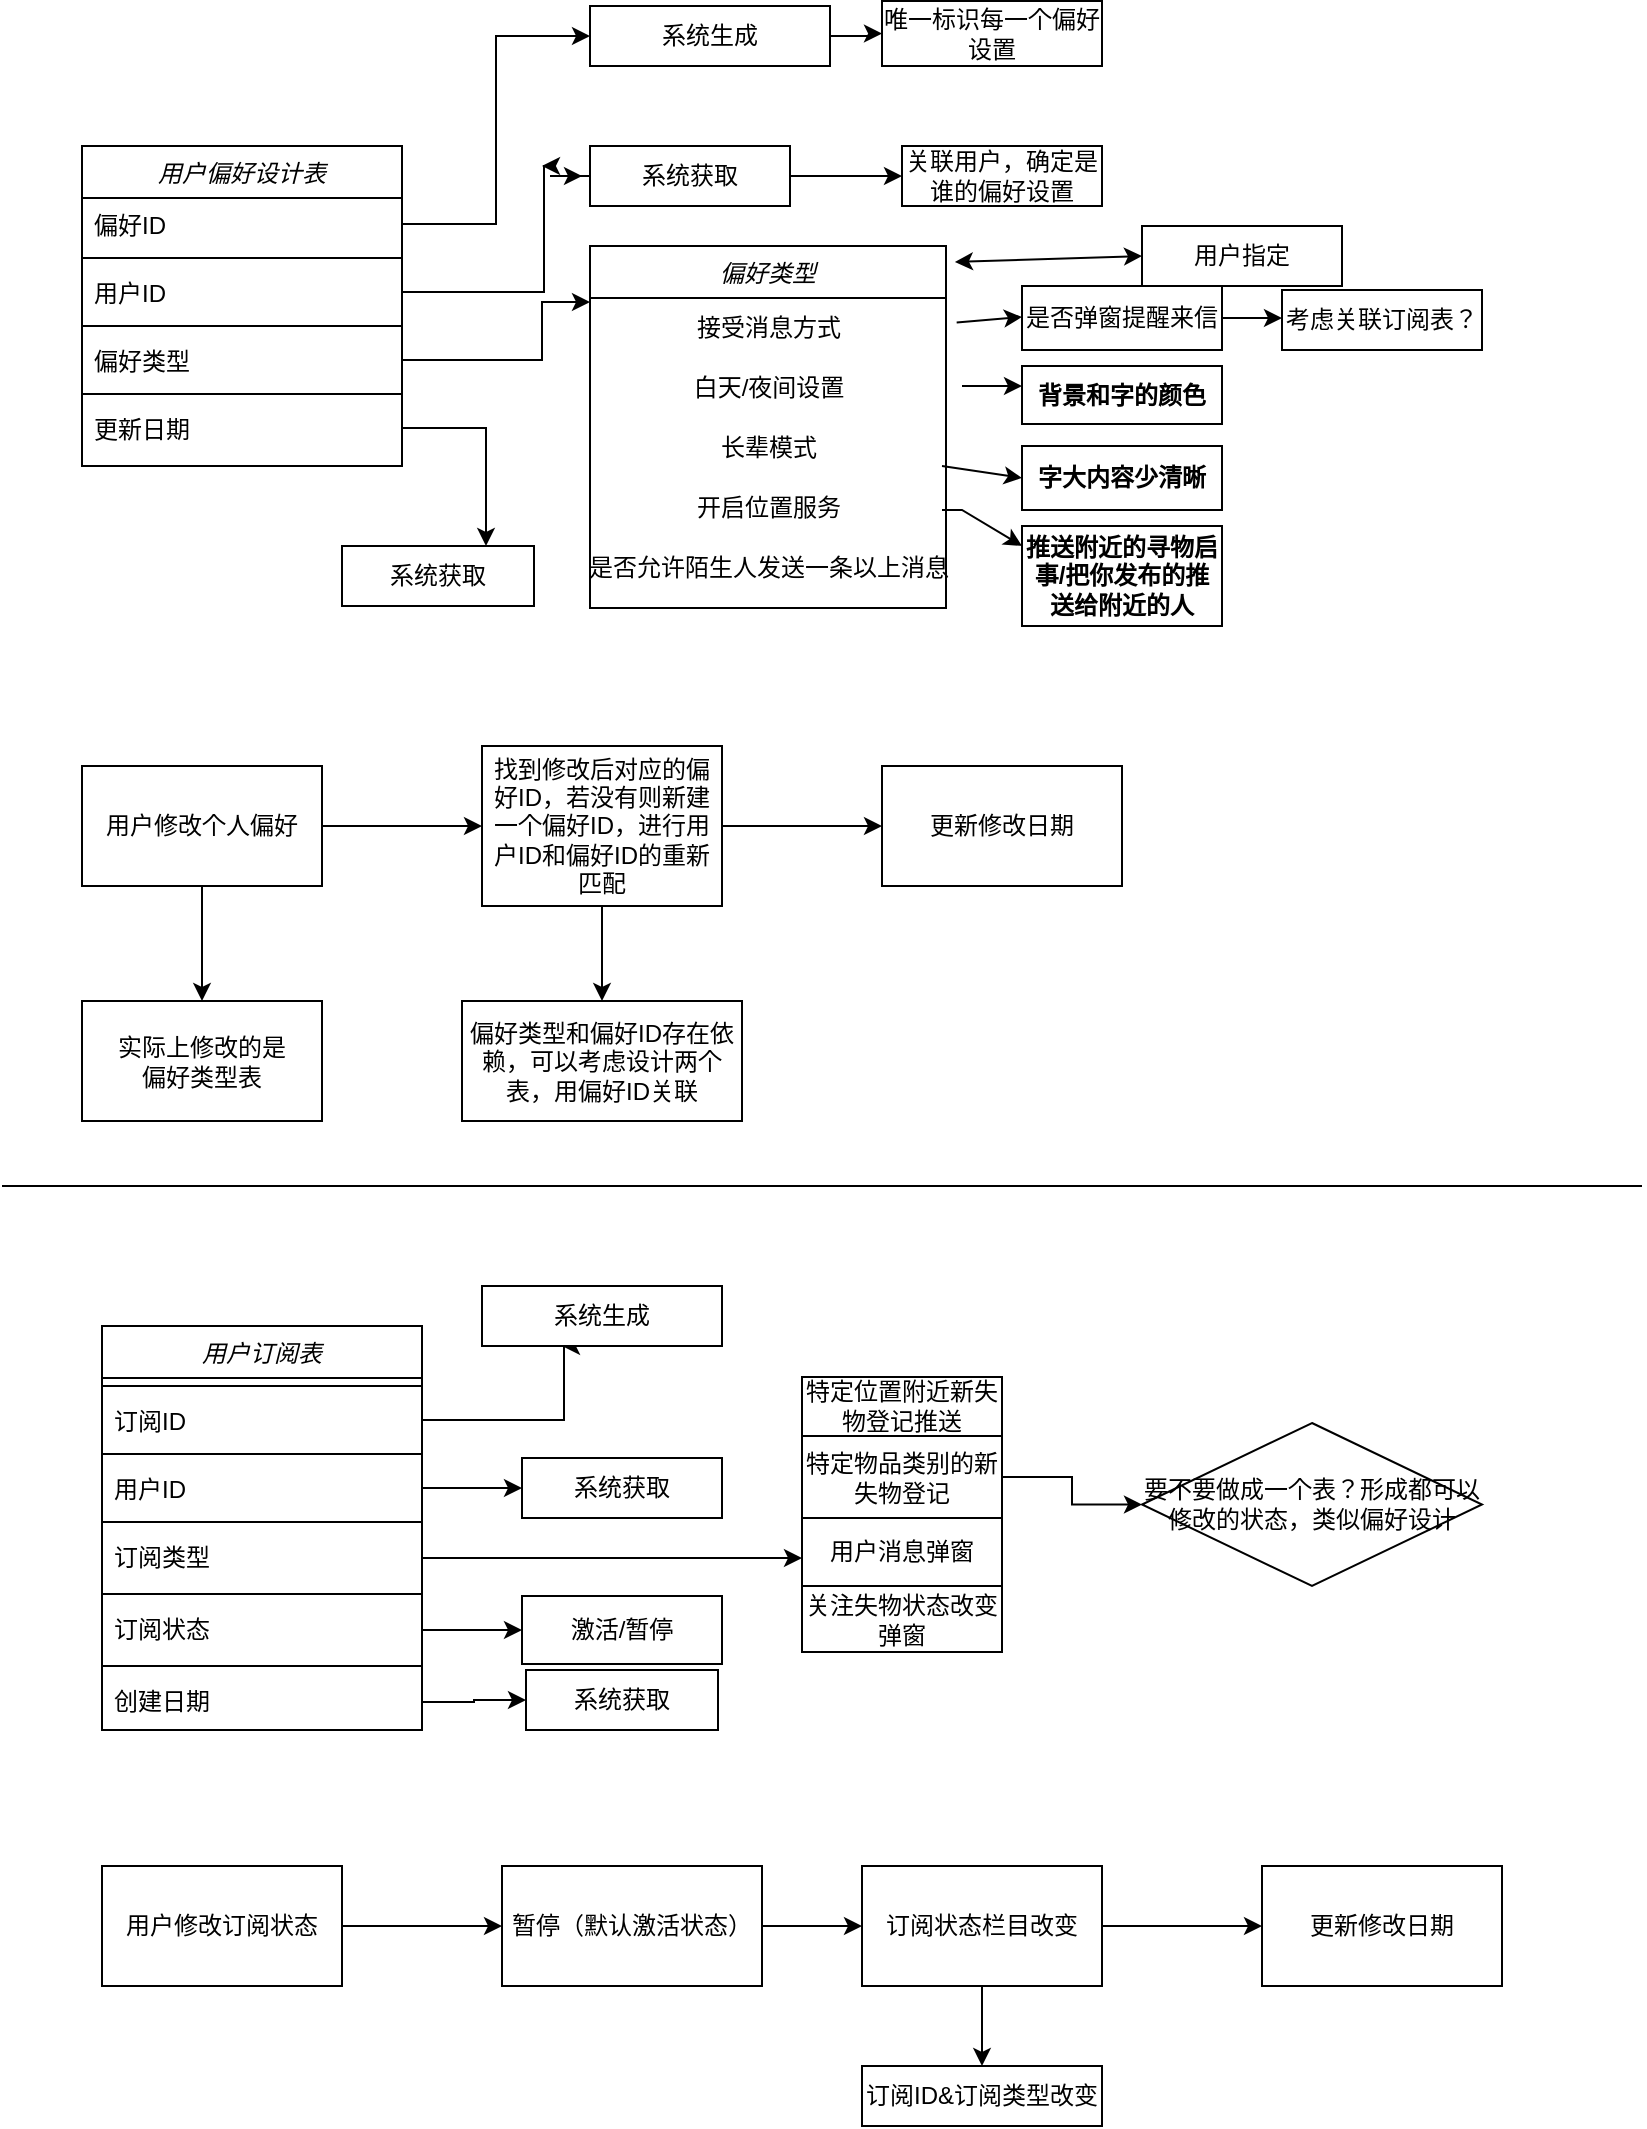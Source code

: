 <mxfile version="24.2.5" type="device">
  <diagram id="C5RBs43oDa-KdzZeNtuy" name="Page-1">
    <mxGraphModel dx="1218" dy="598" grid="1" gridSize="10" guides="1" tooltips="1" connect="1" arrows="1" fold="1" page="1" pageScale="1" pageWidth="827" pageHeight="1169" math="0" shadow="0">
      <root>
        <mxCell id="WIyWlLk6GJQsqaUBKTNV-0" />
        <mxCell id="WIyWlLk6GJQsqaUBKTNV-1" parent="WIyWlLk6GJQsqaUBKTNV-0" />
        <mxCell id="zkfFHV4jXpPFQw0GAbJ--0" value="用户偏好设计表" style="swimlane;fontStyle=2;align=center;verticalAlign=top;childLayout=stackLayout;horizontal=1;startSize=26;horizontalStack=0;resizeParent=1;resizeLast=0;collapsible=1;marginBottom=0;rounded=0;shadow=0;strokeWidth=1;" parent="WIyWlLk6GJQsqaUBKTNV-1" vertex="1">
          <mxGeometry x="40" y="100" width="160" height="160" as="geometry">
            <mxRectangle x="230" y="140" width="160" height="26" as="alternateBounds" />
          </mxGeometry>
        </mxCell>
        <mxCell id="zkfFHV4jXpPFQw0GAbJ--1" value="偏好ID" style="text;align=left;verticalAlign=top;spacingLeft=4;spacingRight=4;overflow=hidden;rotatable=0;points=[[0,0.5],[1,0.5]];portConstraint=eastwest;" parent="zkfFHV4jXpPFQw0GAbJ--0" vertex="1">
          <mxGeometry y="26" width="160" height="26" as="geometry" />
        </mxCell>
        <mxCell id="lxDFtsKEHM6TcFRxOLqS-1" value="" style="line;html=1;strokeWidth=1;align=left;verticalAlign=middle;spacingTop=-1;spacingLeft=3;spacingRight=3;rotatable=0;labelPosition=right;points=[];portConstraint=eastwest;" parent="zkfFHV4jXpPFQw0GAbJ--0" vertex="1">
          <mxGeometry y="52" width="160" height="8" as="geometry" />
        </mxCell>
        <mxCell id="TlW57LDNoZl5apRKl7xq-7" style="edgeStyle=orthogonalEdgeStyle;rounded=0;orthogonalLoop=1;jettySize=auto;html=1;exitX=1;exitY=0.5;exitDx=0;exitDy=0;" parent="zkfFHV4jXpPFQw0GAbJ--0" source="zkfFHV4jXpPFQw0GAbJ--2" edge="1">
          <mxGeometry relative="1" as="geometry">
            <mxPoint x="230" y="10" as="targetPoint" />
            <Array as="points">
              <mxPoint x="231" y="73" />
            </Array>
          </mxGeometry>
        </mxCell>
        <mxCell id="zkfFHV4jXpPFQw0GAbJ--2" value="用户ID" style="text;align=left;verticalAlign=top;spacingLeft=4;spacingRight=4;overflow=hidden;rotatable=0;points=[[0,0.5],[1,0.5]];portConstraint=eastwest;rounded=0;shadow=0;html=0;" parent="zkfFHV4jXpPFQw0GAbJ--0" vertex="1">
          <mxGeometry y="60" width="160" height="26" as="geometry" />
        </mxCell>
        <mxCell id="lxDFtsKEHM6TcFRxOLqS-0" value="" style="line;html=1;strokeWidth=1;align=left;verticalAlign=middle;spacingTop=-1;spacingLeft=3;spacingRight=3;rotatable=0;labelPosition=right;points=[];portConstraint=eastwest;" parent="zkfFHV4jXpPFQw0GAbJ--0" vertex="1">
          <mxGeometry y="86" width="160" height="8" as="geometry" />
        </mxCell>
        <mxCell id="zkfFHV4jXpPFQw0GAbJ--3" value="偏好类型" style="text;align=left;verticalAlign=top;spacingLeft=4;spacingRight=4;overflow=hidden;rotatable=0;points=[[0,0.5],[1,0.5]];portConstraint=eastwest;rounded=0;shadow=0;html=0;" parent="zkfFHV4jXpPFQw0GAbJ--0" vertex="1">
          <mxGeometry y="94" width="160" height="26" as="geometry" />
        </mxCell>
        <mxCell id="zkfFHV4jXpPFQw0GAbJ--4" value="" style="line;html=1;strokeWidth=1;align=left;verticalAlign=middle;spacingTop=-1;spacingLeft=3;spacingRight=3;rotatable=0;labelPosition=right;points=[];portConstraint=eastwest;" parent="zkfFHV4jXpPFQw0GAbJ--0" vertex="1">
          <mxGeometry y="120" width="160" height="8" as="geometry" />
        </mxCell>
        <mxCell id="TlW57LDNoZl5apRKl7xq-51" style="edgeStyle=orthogonalEdgeStyle;rounded=0;orthogonalLoop=1;jettySize=auto;html=1;exitX=1;exitY=0.5;exitDx=0;exitDy=0;entryX=1;entryY=0.5;entryDx=0;entryDy=0;" parent="zkfFHV4jXpPFQw0GAbJ--0" edge="1">
          <mxGeometry relative="1" as="geometry">
            <mxPoint x="160" y="141" as="targetPoint" />
            <mxPoint x="160" y="141" as="sourcePoint" />
          </mxGeometry>
        </mxCell>
        <mxCell id="lxDFtsKEHM6TcFRxOLqS-3" value="更新日期" style="text;align=left;verticalAlign=top;spacingLeft=4;spacingRight=4;overflow=hidden;rotatable=0;points=[[0,0.5],[1,0.5]];portConstraint=eastwest;" parent="zkfFHV4jXpPFQw0GAbJ--0" vertex="1">
          <mxGeometry y="128" width="160" height="26" as="geometry" />
        </mxCell>
        <mxCell id="TlW57LDNoZl5apRKl7xq-6" value="" style="edgeStyle=orthogonalEdgeStyle;rounded=0;orthogonalLoop=1;jettySize=auto;html=1;" parent="WIyWlLk6GJQsqaUBKTNV-1" source="TlW57LDNoZl5apRKl7xq-3" target="TlW57LDNoZl5apRKl7xq-5" edge="1">
          <mxGeometry relative="1" as="geometry" />
        </mxCell>
        <mxCell id="TlW57LDNoZl5apRKl7xq-3" value="系统生成" style="rounded=0;whiteSpace=wrap;html=1;" parent="WIyWlLk6GJQsqaUBKTNV-1" vertex="1">
          <mxGeometry x="294" y="30" width="120" height="30" as="geometry" />
        </mxCell>
        <mxCell id="TlW57LDNoZl5apRKl7xq-4" style="edgeStyle=orthogonalEdgeStyle;rounded=0;orthogonalLoop=1;jettySize=auto;html=1;exitX=1;exitY=0.5;exitDx=0;exitDy=0;entryX=0;entryY=0.5;entryDx=0;entryDy=0;" parent="WIyWlLk6GJQsqaUBKTNV-1" source="zkfFHV4jXpPFQw0GAbJ--1" target="TlW57LDNoZl5apRKl7xq-3" edge="1">
          <mxGeometry relative="1" as="geometry" />
        </mxCell>
        <mxCell id="TlW57LDNoZl5apRKl7xq-5" value="唯一标识每一个偏好设置" style="whiteSpace=wrap;html=1;rounded=0;" parent="WIyWlLk6GJQsqaUBKTNV-1" vertex="1">
          <mxGeometry x="440" y="27.5" width="110" height="32.5" as="geometry" />
        </mxCell>
        <mxCell id="TlW57LDNoZl5apRKl7xq-10" value="" style="edgeStyle=orthogonalEdgeStyle;rounded=0;orthogonalLoop=1;jettySize=auto;html=1;" parent="WIyWlLk6GJQsqaUBKTNV-1" source="TlW57LDNoZl5apRKl7xq-8" target="TlW57LDNoZl5apRKl7xq-9" edge="1">
          <mxGeometry relative="1" as="geometry" />
        </mxCell>
        <mxCell id="TlW57LDNoZl5apRKl7xq-14" style="edgeStyle=orthogonalEdgeStyle;rounded=0;orthogonalLoop=1;jettySize=auto;html=1;" parent="WIyWlLk6GJQsqaUBKTNV-1" source="TlW57LDNoZl5apRKl7xq-8" edge="1">
          <mxGeometry relative="1" as="geometry">
            <mxPoint x="290" y="115" as="targetPoint" />
          </mxGeometry>
        </mxCell>
        <mxCell id="TlW57LDNoZl5apRKl7xq-8" value="系统获取" style="rounded=0;whiteSpace=wrap;html=1;" parent="WIyWlLk6GJQsqaUBKTNV-1" vertex="1">
          <mxGeometry x="294" y="100" width="100" height="30" as="geometry" />
        </mxCell>
        <mxCell id="TlW57LDNoZl5apRKl7xq-9" value="关联用户，确定是谁的偏好设置" style="rounded=0;whiteSpace=wrap;html=1;" parent="WIyWlLk6GJQsqaUBKTNV-1" vertex="1">
          <mxGeometry x="450" y="100" width="100" height="30" as="geometry" />
        </mxCell>
        <mxCell id="TlW57LDNoZl5apRKl7xq-11" style="edgeStyle=orthogonalEdgeStyle;rounded=0;orthogonalLoop=1;jettySize=auto;html=1;exitX=1;exitY=0.5;exitDx=0;exitDy=0;entryX=0;entryY=0.5;entryDx=0;entryDy=0;" parent="WIyWlLk6GJQsqaUBKTNV-1" source="zkfFHV4jXpPFQw0GAbJ--3" edge="1">
          <mxGeometry relative="1" as="geometry">
            <mxPoint x="294" y="178" as="targetPoint" />
            <Array as="points">
              <mxPoint x="270" y="207" />
              <mxPoint x="270" y="178" />
            </Array>
          </mxGeometry>
        </mxCell>
        <mxCell id="TlW57LDNoZl5apRKl7xq-16" value="偏好类型" style="swimlane;fontStyle=2;align=center;verticalAlign=top;childLayout=stackLayout;horizontal=1;startSize=26;horizontalStack=0;resizeParent=1;resizeLast=0;collapsible=1;marginBottom=0;rounded=0;shadow=0;strokeWidth=1;" parent="WIyWlLk6GJQsqaUBKTNV-1" vertex="1">
          <mxGeometry x="294" y="150" width="178" height="181" as="geometry">
            <mxRectangle x="230" y="140" width="160" height="26" as="alternateBounds" />
          </mxGeometry>
        </mxCell>
        <mxCell id="TlW57LDNoZl5apRKl7xq-28" value="接受消息方式" style="text;html=1;align=center;verticalAlign=middle;resizable=0;points=[];autosize=1;strokeColor=none;fillColor=none;" parent="TlW57LDNoZl5apRKl7xq-16" vertex="1">
          <mxGeometry y="26" width="178" height="30" as="geometry" />
        </mxCell>
        <mxCell id="TlW57LDNoZl5apRKl7xq-30" value="白天/夜间设置" style="text;html=1;align=center;verticalAlign=middle;resizable=0;points=[];autosize=1;strokeColor=none;fillColor=none;" parent="TlW57LDNoZl5apRKl7xq-16" vertex="1">
          <mxGeometry y="56" width="178" height="30" as="geometry" />
        </mxCell>
        <mxCell id="TlW57LDNoZl5apRKl7xq-35" value="长辈模式" style="text;html=1;align=center;verticalAlign=middle;resizable=0;points=[];autosize=1;strokeColor=none;fillColor=none;" parent="TlW57LDNoZl5apRKl7xq-16" vertex="1">
          <mxGeometry y="86" width="178" height="30" as="geometry" />
        </mxCell>
        <mxCell id="TlW57LDNoZl5apRKl7xq-41" value="开启位置服务" style="text;html=1;align=center;verticalAlign=middle;resizable=0;points=[];autosize=1;strokeColor=none;fillColor=none;" parent="TlW57LDNoZl5apRKl7xq-16" vertex="1">
          <mxGeometry y="116" width="178" height="30" as="geometry" />
        </mxCell>
        <mxCell id="TlW57LDNoZl5apRKl7xq-50" value="是否允许陌生人发送一条以上消息" style="text;html=1;align=center;verticalAlign=middle;resizable=0;points=[];autosize=1;strokeColor=none;fillColor=none;" parent="TlW57LDNoZl5apRKl7xq-16" vertex="1">
          <mxGeometry y="146" width="178" height="30" as="geometry" />
        </mxCell>
        <mxCell id="TlW57LDNoZl5apRKl7xq-33" value="系统获取" style="rounded=0;whiteSpace=wrap;html=1;" parent="WIyWlLk6GJQsqaUBKTNV-1" vertex="1">
          <mxGeometry x="170" y="300" width="96" height="30" as="geometry" />
        </mxCell>
        <mxCell id="TlW57LDNoZl5apRKl7xq-81" style="edgeStyle=orthogonalEdgeStyle;rounded=0;orthogonalLoop=1;jettySize=auto;html=1;exitX=1;exitY=0.5;exitDx=0;exitDy=0;" parent="WIyWlLk6GJQsqaUBKTNV-1" source="TlW57LDNoZl5apRKl7xq-37" edge="1">
          <mxGeometry relative="1" as="geometry">
            <mxPoint x="640" y="186" as="targetPoint" />
          </mxGeometry>
        </mxCell>
        <mxCell id="TlW57LDNoZl5apRKl7xq-37" value="是否弹窗提醒来信" style="rounded=0;whiteSpace=wrap;html=1;" parent="WIyWlLk6GJQsqaUBKTNV-1" vertex="1">
          <mxGeometry x="510" y="170" width="100" height="32" as="geometry" />
        </mxCell>
        <mxCell id="TlW57LDNoZl5apRKl7xq-38" value="字大内容少清晰" style="rounded=0;whiteSpace=wrap;html=1;fontStyle=1" parent="WIyWlLk6GJQsqaUBKTNV-1" vertex="1">
          <mxGeometry x="510" y="250" width="100" height="32" as="geometry" />
        </mxCell>
        <mxCell id="TlW57LDNoZl5apRKl7xq-39" value="" style="endArrow=classic;html=1;rounded=0;entryX=0;entryY=0.5;entryDx=0;entryDy=0;" parent="WIyWlLk6GJQsqaUBKTNV-1" target="TlW57LDNoZl5apRKl7xq-38" edge="1">
          <mxGeometry width="50" height="50" relative="1" as="geometry">
            <mxPoint x="470" y="260" as="sourcePoint" />
            <mxPoint x="460" y="310" as="targetPoint" />
          </mxGeometry>
        </mxCell>
        <mxCell id="TlW57LDNoZl5apRKl7xq-42" value="" style="endArrow=classic;html=1;rounded=0;entryX=0;entryY=0.5;entryDx=0;entryDy=0;exitX=1.03;exitY=0.407;exitDx=0;exitDy=0;exitPerimeter=0;" parent="WIyWlLk6GJQsqaUBKTNV-1" source="TlW57LDNoZl5apRKl7xq-28" edge="1">
          <mxGeometry width="50" height="50" relative="1" as="geometry">
            <mxPoint x="450" y="185.5" as="sourcePoint" />
            <mxPoint x="510" y="185.5" as="targetPoint" />
          </mxGeometry>
        </mxCell>
        <mxCell id="TlW57LDNoZl5apRKl7xq-43" value="" style="endArrow=classic;html=1;rounded=0;entryX=0;entryY=0.5;entryDx=0;entryDy=0;" parent="WIyWlLk6GJQsqaUBKTNV-1" edge="1">
          <mxGeometry width="50" height="50" relative="1" as="geometry">
            <mxPoint x="480" y="220" as="sourcePoint" />
            <mxPoint x="510" y="220" as="targetPoint" />
            <Array as="points">
              <mxPoint x="480" y="220" />
            </Array>
          </mxGeometry>
        </mxCell>
        <mxCell id="TlW57LDNoZl5apRKl7xq-46" value="背景和字的颜色" style="rounded=0;whiteSpace=wrap;html=1;fontStyle=1" parent="WIyWlLk6GJQsqaUBKTNV-1" vertex="1">
          <mxGeometry x="510" y="210" width="100" height="29" as="geometry" />
        </mxCell>
        <mxCell id="TlW57LDNoZl5apRKl7xq-48" value="" style="endArrow=classic;html=1;rounded=0;" parent="WIyWlLk6GJQsqaUBKTNV-1" edge="1">
          <mxGeometry width="50" height="50" relative="1" as="geometry">
            <mxPoint x="470" y="282" as="sourcePoint" />
            <mxPoint x="510" y="300" as="targetPoint" />
            <Array as="points">
              <mxPoint x="470" y="282" />
              <mxPoint x="480" y="282" />
            </Array>
          </mxGeometry>
        </mxCell>
        <mxCell id="TlW57LDNoZl5apRKl7xq-49" value="推送附近的寻物启事/把你发布的推送给附近的人" style="rounded=0;whiteSpace=wrap;html=1;fontStyle=1" parent="WIyWlLk6GJQsqaUBKTNV-1" vertex="1">
          <mxGeometry x="510" y="290" width="100" height="50" as="geometry" />
        </mxCell>
        <mxCell id="TlW57LDNoZl5apRKl7xq-32" style="edgeStyle=orthogonalEdgeStyle;rounded=0;orthogonalLoop=1;jettySize=auto;html=1;exitX=1;exitY=0.5;exitDx=0;exitDy=0;entryX=0.75;entryY=0;entryDx=0;entryDy=0;" parent="WIyWlLk6GJQsqaUBKTNV-1" source="lxDFtsKEHM6TcFRxOLqS-3" target="TlW57LDNoZl5apRKl7xq-33" edge="1">
          <mxGeometry relative="1" as="geometry">
            <mxPoint x="220" y="370" as="targetPoint" />
          </mxGeometry>
        </mxCell>
        <mxCell id="TlW57LDNoZl5apRKl7xq-54" value="" style="endArrow=classic;startArrow=classic;html=1;rounded=0;exitX=1.025;exitY=0.044;exitDx=0;exitDy=0;exitPerimeter=0;entryX=0;entryY=0.5;entryDx=0;entryDy=0;" parent="WIyWlLk6GJQsqaUBKTNV-1" source="TlW57LDNoZl5apRKl7xq-16" target="TlW57LDNoZl5apRKl7xq-55" edge="1">
          <mxGeometry width="50" height="50" relative="1" as="geometry">
            <mxPoint x="470" y="170" as="sourcePoint" />
            <mxPoint x="520" y="158" as="targetPoint" />
          </mxGeometry>
        </mxCell>
        <mxCell id="TlW57LDNoZl5apRKl7xq-55" value="用户指定" style="rounded=0;whiteSpace=wrap;html=1;" parent="WIyWlLk6GJQsqaUBKTNV-1" vertex="1">
          <mxGeometry x="570" y="140" width="100" height="30" as="geometry" />
        </mxCell>
        <mxCell id="TlW57LDNoZl5apRKl7xq-58" value="" style="edgeStyle=orthogonalEdgeStyle;rounded=0;orthogonalLoop=1;jettySize=auto;html=1;" parent="WIyWlLk6GJQsqaUBKTNV-1" source="TlW57LDNoZl5apRKl7xq-56" target="TlW57LDNoZl5apRKl7xq-57" edge="1">
          <mxGeometry relative="1" as="geometry" />
        </mxCell>
        <mxCell id="a3AY6e1DNQqjaTQtt7DX-4" value="" style="edgeStyle=orthogonalEdgeStyle;rounded=0;orthogonalLoop=1;jettySize=auto;html=1;" edge="1" parent="WIyWlLk6GJQsqaUBKTNV-1" source="TlW57LDNoZl5apRKl7xq-56" target="a3AY6e1DNQqjaTQtt7DX-3">
          <mxGeometry relative="1" as="geometry" />
        </mxCell>
        <mxCell id="TlW57LDNoZl5apRKl7xq-56" value="用户修改个人偏好" style="rounded=0;whiteSpace=wrap;html=1;" parent="WIyWlLk6GJQsqaUBKTNV-1" vertex="1">
          <mxGeometry x="40" y="410" width="120" height="60" as="geometry" />
        </mxCell>
        <mxCell id="TlW57LDNoZl5apRKl7xq-65" value="" style="edgeStyle=orthogonalEdgeStyle;rounded=0;orthogonalLoop=1;jettySize=auto;html=1;" parent="WIyWlLk6GJQsqaUBKTNV-1" source="TlW57LDNoZl5apRKl7xq-57" target="TlW57LDNoZl5apRKl7xq-64" edge="1">
          <mxGeometry relative="1" as="geometry" />
        </mxCell>
        <mxCell id="a3AY6e1DNQqjaTQtt7DX-1" value="" style="edgeStyle=orthogonalEdgeStyle;rounded=0;orthogonalLoop=1;jettySize=auto;html=1;" edge="1" parent="WIyWlLk6GJQsqaUBKTNV-1" source="TlW57LDNoZl5apRKl7xq-57" target="a3AY6e1DNQqjaTQtt7DX-0">
          <mxGeometry relative="1" as="geometry" />
        </mxCell>
        <mxCell id="TlW57LDNoZl5apRKl7xq-57" value="找到修改后对应的偏好ID，若没有则新建一个偏好ID，进行用户ID和偏好ID的重新匹配" style="whiteSpace=wrap;html=1;rounded=0;" parent="WIyWlLk6GJQsqaUBKTNV-1" vertex="1">
          <mxGeometry x="240" y="400" width="120" height="80" as="geometry" />
        </mxCell>
        <mxCell id="TlW57LDNoZl5apRKl7xq-64" value="更新修改日期" style="whiteSpace=wrap;html=1;rounded=0;" parent="WIyWlLk6GJQsqaUBKTNV-1" vertex="1">
          <mxGeometry x="440" y="410" width="120" height="60" as="geometry" />
        </mxCell>
        <mxCell id="TlW57LDNoZl5apRKl7xq-70" value="" style="endArrow=none;html=1;rounded=0;" parent="WIyWlLk6GJQsqaUBKTNV-1" edge="1">
          <mxGeometry width="50" height="50" relative="1" as="geometry">
            <mxPoint y="620" as="sourcePoint" />
            <mxPoint x="820" y="620" as="targetPoint" />
          </mxGeometry>
        </mxCell>
        <mxCell id="TlW57LDNoZl5apRKl7xq-71" value="用户订阅表" style="swimlane;fontStyle=2;align=center;verticalAlign=top;childLayout=stackLayout;horizontal=1;startSize=26;horizontalStack=0;resizeParent=1;resizeLast=0;collapsible=1;marginBottom=0;rounded=0;shadow=0;strokeWidth=1;" parent="WIyWlLk6GJQsqaUBKTNV-1" vertex="1">
          <mxGeometry x="50" y="690" width="160" height="202" as="geometry">
            <mxRectangle x="230" y="140" width="160" height="26" as="alternateBounds" />
          </mxGeometry>
        </mxCell>
        <mxCell id="TlW57LDNoZl5apRKl7xq-73" value="" style="line;html=1;strokeWidth=1;align=left;verticalAlign=middle;spacingTop=-1;spacingLeft=3;spacingRight=3;rotatable=0;labelPosition=right;points=[];portConstraint=eastwest;" parent="TlW57LDNoZl5apRKl7xq-71" vertex="1">
          <mxGeometry y="26" width="160" height="8" as="geometry" />
        </mxCell>
        <mxCell id="TlW57LDNoZl5apRKl7xq-74" style="edgeStyle=orthogonalEdgeStyle;rounded=0;orthogonalLoop=1;jettySize=auto;html=1;exitX=1;exitY=0.5;exitDx=0;exitDy=0;" parent="TlW57LDNoZl5apRKl7xq-71" source="TlW57LDNoZl5apRKl7xq-75" edge="1">
          <mxGeometry relative="1" as="geometry">
            <mxPoint x="230" y="10" as="targetPoint" />
            <Array as="points">
              <mxPoint x="231" y="47" />
            </Array>
          </mxGeometry>
        </mxCell>
        <mxCell id="TlW57LDNoZl5apRKl7xq-75" value="订阅ID" style="text;align=left;verticalAlign=top;spacingLeft=4;spacingRight=4;overflow=hidden;rotatable=0;points=[[0,0.5],[1,0.5]];portConstraint=eastwest;rounded=0;shadow=0;html=0;" parent="TlW57LDNoZl5apRKl7xq-71" vertex="1">
          <mxGeometry y="34" width="160" height="26" as="geometry" />
        </mxCell>
        <mxCell id="TlW57LDNoZl5apRKl7xq-76" value="" style="line;html=1;strokeWidth=1;align=left;verticalAlign=middle;spacingTop=-1;spacingLeft=3;spacingRight=3;rotatable=0;labelPosition=right;points=[];portConstraint=eastwest;" parent="TlW57LDNoZl5apRKl7xq-71" vertex="1">
          <mxGeometry y="60" width="160" height="8" as="geometry" />
        </mxCell>
        <mxCell id="TlW57LDNoZl5apRKl7xq-77" value="用户ID" style="text;align=left;verticalAlign=top;spacingLeft=4;spacingRight=4;overflow=hidden;rotatable=0;points=[[0,0.5],[1,0.5]];portConstraint=eastwest;rounded=0;shadow=0;html=0;" parent="TlW57LDNoZl5apRKl7xq-71" vertex="1">
          <mxGeometry y="68" width="160" height="26" as="geometry" />
        </mxCell>
        <mxCell id="TlW57LDNoZl5apRKl7xq-78" value="" style="line;html=1;strokeWidth=1;align=left;verticalAlign=middle;spacingTop=-1;spacingLeft=3;spacingRight=3;rotatable=0;labelPosition=right;points=[];portConstraint=eastwest;" parent="TlW57LDNoZl5apRKl7xq-71" vertex="1">
          <mxGeometry y="94" width="160" height="8" as="geometry" />
        </mxCell>
        <mxCell id="TlW57LDNoZl5apRKl7xq-79" style="edgeStyle=orthogonalEdgeStyle;rounded=0;orthogonalLoop=1;jettySize=auto;html=1;exitX=1;exitY=0.5;exitDx=0;exitDy=0;entryX=1;entryY=0.5;entryDx=0;entryDy=0;" parent="TlW57LDNoZl5apRKl7xq-71" edge="1">
          <mxGeometry relative="1" as="geometry">
            <mxPoint x="160" y="141" as="targetPoint" />
            <mxPoint x="160" y="141" as="sourcePoint" />
          </mxGeometry>
        </mxCell>
        <mxCell id="TlW57LDNoZl5apRKl7xq-95" style="edgeStyle=orthogonalEdgeStyle;rounded=0;orthogonalLoop=1;jettySize=auto;html=1;exitX=1;exitY=0.5;exitDx=0;exitDy=0;" parent="TlW57LDNoZl5apRKl7xq-71" source="TlW57LDNoZl5apRKl7xq-80" edge="1">
          <mxGeometry relative="1" as="geometry">
            <mxPoint x="350" y="116" as="targetPoint" />
          </mxGeometry>
        </mxCell>
        <mxCell id="TlW57LDNoZl5apRKl7xq-80" value="订阅类型" style="text;align=left;verticalAlign=top;spacingLeft=4;spacingRight=4;overflow=hidden;rotatable=0;points=[[0,0.5],[1,0.5]];portConstraint=eastwest;" parent="TlW57LDNoZl5apRKl7xq-71" vertex="1">
          <mxGeometry y="102" width="160" height="28" as="geometry" />
        </mxCell>
        <mxCell id="TlW57LDNoZl5apRKl7xq-85" value="" style="line;html=1;strokeWidth=1;align=left;verticalAlign=middle;spacingTop=-1;spacingLeft=3;spacingRight=3;rotatable=0;labelPosition=right;points=[];portConstraint=eastwest;" parent="TlW57LDNoZl5apRKl7xq-71" vertex="1">
          <mxGeometry y="130" width="160" height="8" as="geometry" />
        </mxCell>
        <mxCell id="TlW57LDNoZl5apRKl7xq-83" value="订阅状态" style="text;align=left;verticalAlign=top;spacingLeft=4;spacingRight=4;overflow=hidden;rotatable=0;points=[[0,0.5],[1,0.5]];portConstraint=eastwest;" parent="TlW57LDNoZl5apRKl7xq-71" vertex="1">
          <mxGeometry y="138" width="160" height="28" as="geometry" />
        </mxCell>
        <mxCell id="TlW57LDNoZl5apRKl7xq-86" value="" style="line;html=1;strokeWidth=1;align=left;verticalAlign=middle;spacingTop=-1;spacingLeft=3;spacingRight=3;rotatable=0;labelPosition=right;points=[];portConstraint=eastwest;" parent="TlW57LDNoZl5apRKl7xq-71" vertex="1">
          <mxGeometry y="166" width="160" height="8" as="geometry" />
        </mxCell>
        <mxCell id="TlW57LDNoZl5apRKl7xq-84" value="创建日期" style="text;align=left;verticalAlign=top;spacingLeft=4;spacingRight=4;overflow=hidden;rotatable=0;points=[[0,0.5],[1,0.5]];portConstraint=eastwest;" parent="TlW57LDNoZl5apRKl7xq-71" vertex="1">
          <mxGeometry y="174" width="160" height="28" as="geometry" />
        </mxCell>
        <mxCell id="TlW57LDNoZl5apRKl7xq-82" value="考虑关联订阅表？" style="rounded=0;whiteSpace=wrap;html=1;" parent="WIyWlLk6GJQsqaUBKTNV-1" vertex="1">
          <mxGeometry x="640" y="172" width="100" height="30" as="geometry" />
        </mxCell>
        <mxCell id="TlW57LDNoZl5apRKl7xq-88" value="系统获取" style="rounded=0;whiteSpace=wrap;html=1;" parent="WIyWlLk6GJQsqaUBKTNV-1" vertex="1">
          <mxGeometry x="262" y="862" width="96" height="30" as="geometry" />
        </mxCell>
        <mxCell id="TlW57LDNoZl5apRKl7xq-89" value="系统生成" style="rounded=0;whiteSpace=wrap;html=1;" parent="WIyWlLk6GJQsqaUBKTNV-1" vertex="1">
          <mxGeometry x="240" y="670" width="120" height="30" as="geometry" />
        </mxCell>
        <mxCell id="TlW57LDNoZl5apRKl7xq-90" value="系统获取" style="rounded=0;whiteSpace=wrap;html=1;" parent="WIyWlLk6GJQsqaUBKTNV-1" vertex="1">
          <mxGeometry x="260" y="756" width="100" height="30" as="geometry" />
        </mxCell>
        <mxCell id="TlW57LDNoZl5apRKl7xq-91" style="edgeStyle=orthogonalEdgeStyle;rounded=0;orthogonalLoop=1;jettySize=auto;html=1;exitX=1;exitY=0.5;exitDx=0;exitDy=0;entryX=0;entryY=0.5;entryDx=0;entryDy=0;" parent="WIyWlLk6GJQsqaUBKTNV-1" source="TlW57LDNoZl5apRKl7xq-77" target="TlW57LDNoZl5apRKl7xq-90" edge="1">
          <mxGeometry relative="1" as="geometry" />
        </mxCell>
        <mxCell id="TlW57LDNoZl5apRKl7xq-94" value="激活/暂停" style="rounded=0;whiteSpace=wrap;html=1;" parent="WIyWlLk6GJQsqaUBKTNV-1" vertex="1">
          <mxGeometry x="260" y="825" width="100" height="34" as="geometry" />
        </mxCell>
        <mxCell id="TlW57LDNoZl5apRKl7xq-100" value="" style="edgeStyle=orthogonalEdgeStyle;rounded=0;orthogonalLoop=1;jettySize=auto;html=1;" parent="WIyWlLk6GJQsqaUBKTNV-1" source="TlW57LDNoZl5apRKl7xq-96" target="TlW57LDNoZl5apRKl7xq-99" edge="1">
          <mxGeometry relative="1" as="geometry" />
        </mxCell>
        <mxCell id="TlW57LDNoZl5apRKl7xq-96" value="用户消息弹窗" style="rounded=0;whiteSpace=wrap;html=1;" parent="WIyWlLk6GJQsqaUBKTNV-1" vertex="1">
          <mxGeometry x="400" y="786" width="100" height="34" as="geometry" />
        </mxCell>
        <mxCell id="TlW57LDNoZl5apRKl7xq-92" style="edgeStyle=orthogonalEdgeStyle;rounded=0;orthogonalLoop=1;jettySize=auto;html=1;exitX=1;exitY=0.5;exitDx=0;exitDy=0;entryX=0;entryY=0.5;entryDx=0;entryDy=0;" parent="WIyWlLk6GJQsqaUBKTNV-1" source="TlW57LDNoZl5apRKl7xq-83" target="TlW57LDNoZl5apRKl7xq-94" edge="1">
          <mxGeometry relative="1" as="geometry">
            <mxPoint x="250" y="842" as="targetPoint" />
          </mxGeometry>
        </mxCell>
        <mxCell id="TlW57LDNoZl5apRKl7xq-97" value="关注失物状态改变弹窗" style="whiteSpace=wrap;html=1;rounded=0;" parent="WIyWlLk6GJQsqaUBKTNV-1" vertex="1">
          <mxGeometry x="400" y="820" width="100" height="33" as="geometry" />
        </mxCell>
        <mxCell id="TlW57LDNoZl5apRKl7xq-102" value="" style="edgeStyle=orthogonalEdgeStyle;rounded=0;orthogonalLoop=1;jettySize=auto;html=1;" parent="WIyWlLk6GJQsqaUBKTNV-1" source="TlW57LDNoZl5apRKl7xq-99" target="TlW57LDNoZl5apRKl7xq-101" edge="1">
          <mxGeometry relative="1" as="geometry" />
        </mxCell>
        <mxCell id="TlW57LDNoZl5apRKl7xq-119" style="edgeStyle=orthogonalEdgeStyle;rounded=0;orthogonalLoop=1;jettySize=auto;html=1;exitX=1;exitY=0.5;exitDx=0;exitDy=0;entryX=0;entryY=0.5;entryDx=0;entryDy=0;" parent="WIyWlLk6GJQsqaUBKTNV-1" source="TlW57LDNoZl5apRKl7xq-99" target="TlW57LDNoZl5apRKl7xq-117" edge="1">
          <mxGeometry relative="1" as="geometry" />
        </mxCell>
        <mxCell id="TlW57LDNoZl5apRKl7xq-99" value="特定物品类别的新失物登记" style="whiteSpace=wrap;html=1;rounded=0;" parent="WIyWlLk6GJQsqaUBKTNV-1" vertex="1">
          <mxGeometry x="400" y="745" width="100" height="41" as="geometry" />
        </mxCell>
        <mxCell id="TlW57LDNoZl5apRKl7xq-101" value="特定位置附近新失物登记推送" style="whiteSpace=wrap;html=1;rounded=0;" parent="WIyWlLk6GJQsqaUBKTNV-1" vertex="1">
          <mxGeometry x="400" y="715.5" width="100" height="29.5" as="geometry" />
        </mxCell>
        <mxCell id="TlW57LDNoZl5apRKl7xq-105" value="" style="edgeStyle=orthogonalEdgeStyle;rounded=0;orthogonalLoop=1;jettySize=auto;html=1;exitX=1;exitY=0.5;exitDx=0;exitDy=0;" parent="WIyWlLk6GJQsqaUBKTNV-1" source="TlW57LDNoZl5apRKl7xq-103" target="TlW57LDNoZl5apRKl7xq-104" edge="1">
          <mxGeometry relative="1" as="geometry" />
        </mxCell>
        <mxCell id="TlW57LDNoZl5apRKl7xq-103" value="用户修改订阅状态" style="rounded=0;whiteSpace=wrap;html=1;" parent="WIyWlLk6GJQsqaUBKTNV-1" vertex="1">
          <mxGeometry x="50" y="960" width="120" height="60" as="geometry" />
        </mxCell>
        <mxCell id="TlW57LDNoZl5apRKl7xq-110" value="" style="edgeStyle=orthogonalEdgeStyle;rounded=0;orthogonalLoop=1;jettySize=auto;html=1;" parent="WIyWlLk6GJQsqaUBKTNV-1" source="TlW57LDNoZl5apRKl7xq-104" target="TlW57LDNoZl5apRKl7xq-109" edge="1">
          <mxGeometry relative="1" as="geometry" />
        </mxCell>
        <mxCell id="TlW57LDNoZl5apRKl7xq-104" value="暂停（默认激活状态）" style="whiteSpace=wrap;html=1;rounded=0;" parent="WIyWlLk6GJQsqaUBKTNV-1" vertex="1">
          <mxGeometry x="250" y="960" width="130" height="60" as="geometry" />
        </mxCell>
        <mxCell id="TlW57LDNoZl5apRKl7xq-113" value="" style="edgeStyle=orthogonalEdgeStyle;rounded=0;orthogonalLoop=1;jettySize=auto;html=1;" parent="WIyWlLk6GJQsqaUBKTNV-1" source="TlW57LDNoZl5apRKl7xq-109" target="TlW57LDNoZl5apRKl7xq-112" edge="1">
          <mxGeometry relative="1" as="geometry" />
        </mxCell>
        <mxCell id="TlW57LDNoZl5apRKl7xq-121" value="" style="edgeStyle=orthogonalEdgeStyle;rounded=0;orthogonalLoop=1;jettySize=auto;html=1;" parent="WIyWlLk6GJQsqaUBKTNV-1" source="TlW57LDNoZl5apRKl7xq-109" target="TlW57LDNoZl5apRKl7xq-120" edge="1">
          <mxGeometry relative="1" as="geometry" />
        </mxCell>
        <mxCell id="TlW57LDNoZl5apRKl7xq-109" value="订阅状态栏目改变" style="whiteSpace=wrap;html=1;rounded=0;" parent="WIyWlLk6GJQsqaUBKTNV-1" vertex="1">
          <mxGeometry x="430" y="960" width="120" height="60" as="geometry" />
        </mxCell>
        <mxCell id="TlW57LDNoZl5apRKl7xq-112" value="订阅ID&amp;amp;订阅类型改变" style="whiteSpace=wrap;html=1;rounded=0;" parent="WIyWlLk6GJQsqaUBKTNV-1" vertex="1">
          <mxGeometry x="430" y="1060" width="120" height="30" as="geometry" />
        </mxCell>
        <mxCell id="TlW57LDNoZl5apRKl7xq-117" value="要不要做成一个表？形成都可以修改的状态，类似偏好设计" style="rhombus;whiteSpace=wrap;html=1;" parent="WIyWlLk6GJQsqaUBKTNV-1" vertex="1">
          <mxGeometry x="570" y="738.5" width="170" height="81.5" as="geometry" />
        </mxCell>
        <mxCell id="TlW57LDNoZl5apRKl7xq-120" value="更新修改日期" style="whiteSpace=wrap;html=1;rounded=0;" parent="WIyWlLk6GJQsqaUBKTNV-1" vertex="1">
          <mxGeometry x="630" y="960" width="120" height="60" as="geometry" />
        </mxCell>
        <mxCell id="a3AY6e1DNQqjaTQtt7DX-0" value="偏好类型和偏好ID存在依赖，可以考虑设计两个表，用偏好ID关联" style="whiteSpace=wrap;html=1;rounded=0;" vertex="1" parent="WIyWlLk6GJQsqaUBKTNV-1">
          <mxGeometry x="230" y="527.5" width="140" height="60" as="geometry" />
        </mxCell>
        <mxCell id="a3AY6e1DNQqjaTQtt7DX-3" value="实际上修改的是&lt;div&gt;偏好类型表&lt;/div&gt;" style="whiteSpace=wrap;html=1;rounded=0;" vertex="1" parent="WIyWlLk6GJQsqaUBKTNV-1">
          <mxGeometry x="40" y="527.5" width="120" height="60" as="geometry" />
        </mxCell>
        <mxCell id="a3AY6e1DNQqjaTQtt7DX-5" style="edgeStyle=orthogonalEdgeStyle;rounded=0;orthogonalLoop=1;jettySize=auto;html=1;exitX=1;exitY=0.5;exitDx=0;exitDy=0;entryX=0;entryY=0.5;entryDx=0;entryDy=0;" edge="1" parent="WIyWlLk6GJQsqaUBKTNV-1" source="TlW57LDNoZl5apRKl7xq-84" target="TlW57LDNoZl5apRKl7xq-88">
          <mxGeometry relative="1" as="geometry" />
        </mxCell>
      </root>
    </mxGraphModel>
  </diagram>
</mxfile>
